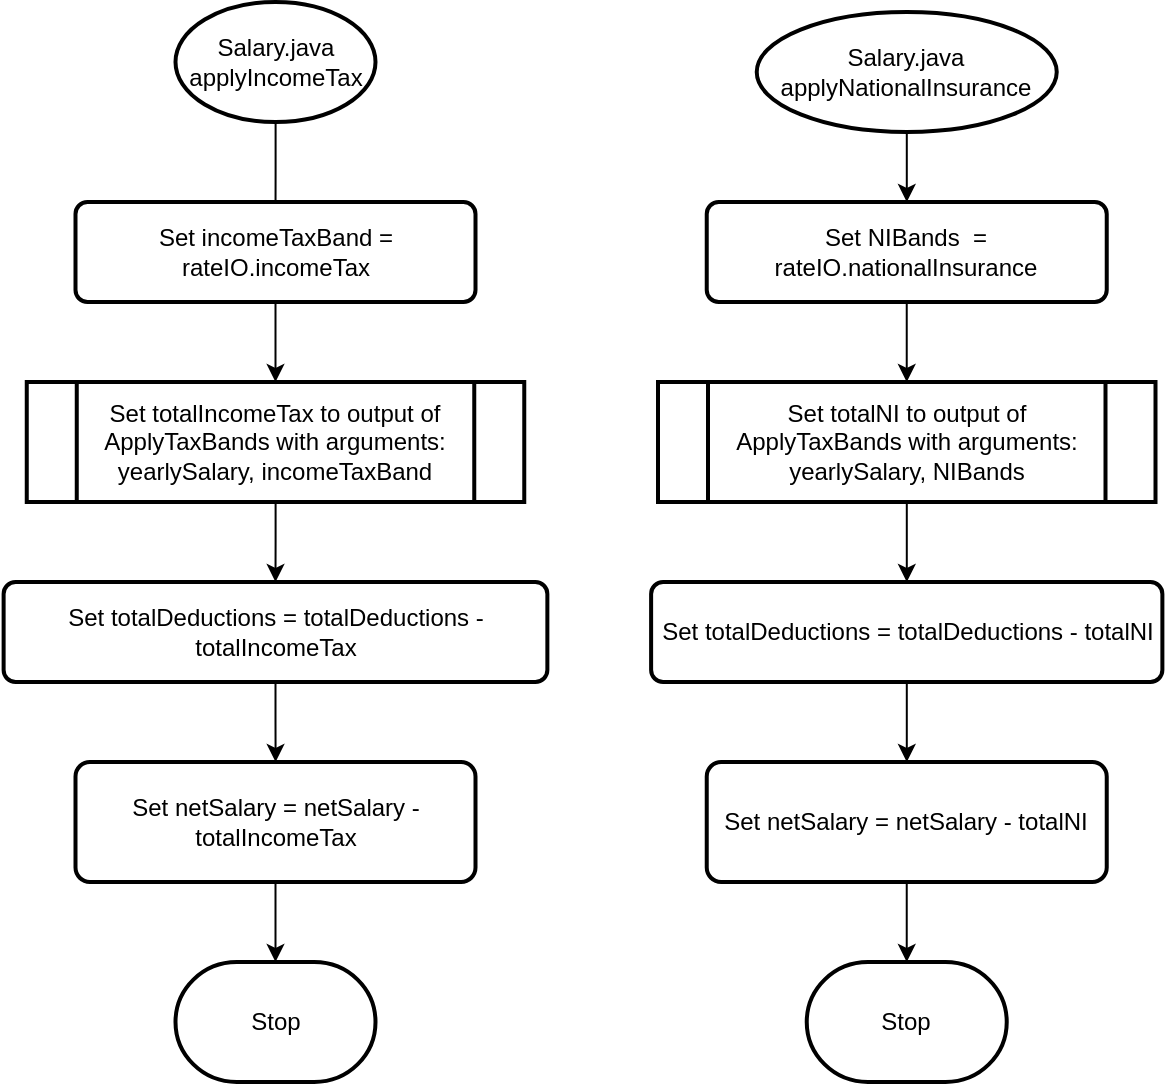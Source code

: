 <mxfile version="22.1.5" type="device">
  <diagram id="C5RBs43oDa-KdzZeNtuy" name="Page-1">
    <mxGraphModel dx="1975" dy="1088" grid="1" gridSize="10" guides="1" tooltips="1" connect="1" arrows="1" fold="1" page="1" pageScale="1" pageWidth="827" pageHeight="1169" math="0" shadow="0">
      <root>
        <mxCell id="WIyWlLk6GJQsqaUBKTNV-0" />
        <mxCell id="WIyWlLk6GJQsqaUBKTNV-1" parent="WIyWlLk6GJQsqaUBKTNV-0" />
        <mxCell id="Bx7wt8Y29IsXY4xVtoJw-0" value="" style="edgeStyle=orthogonalEdgeStyle;rounded=0;orthogonalLoop=1;jettySize=auto;html=1;" edge="1" parent="WIyWlLk6GJQsqaUBKTNV-1" source="Bx7wt8Y29IsXY4xVtoJw-1">
          <mxGeometry relative="1" as="geometry">
            <mxPoint x="148.75" y="140" as="targetPoint" />
          </mxGeometry>
        </mxCell>
        <mxCell id="Bx7wt8Y29IsXY4xVtoJw-1" value="Salary.java&lt;br&gt;applyIncomeTax" style="strokeWidth=2;html=1;shape=mxgraph.flowchart.start_1;whiteSpace=wrap;" vertex="1" parent="WIyWlLk6GJQsqaUBKTNV-1">
          <mxGeometry x="98.75" y="30" width="100" height="60" as="geometry" />
        </mxCell>
        <mxCell id="Bx7wt8Y29IsXY4xVtoJw-76" value="" style="edgeStyle=orthogonalEdgeStyle;rounded=0;orthogonalLoop=1;jettySize=auto;html=1;" edge="1" parent="WIyWlLk6GJQsqaUBKTNV-1" source="Bx7wt8Y29IsXY4xVtoJw-5" target="Bx7wt8Y29IsXY4xVtoJw-70">
          <mxGeometry relative="1" as="geometry" />
        </mxCell>
        <mxCell id="Bx7wt8Y29IsXY4xVtoJw-5" value="Salary.java&lt;br&gt;applyNationalInsurance" style="strokeWidth=2;html=1;shape=mxgraph.flowchart.start_1;whiteSpace=wrap;" vertex="1" parent="WIyWlLk6GJQsqaUBKTNV-1">
          <mxGeometry x="389.37" y="35" width="150" height="60" as="geometry" />
        </mxCell>
        <mxCell id="Bx7wt8Y29IsXY4xVtoJw-62" value="" style="edgeStyle=orthogonalEdgeStyle;rounded=0;orthogonalLoop=1;jettySize=auto;html=1;" edge="1" parent="WIyWlLk6GJQsqaUBKTNV-1" source="Bx7wt8Y29IsXY4xVtoJw-54" target="Bx7wt8Y29IsXY4xVtoJw-61">
          <mxGeometry relative="1" as="geometry" />
        </mxCell>
        <mxCell id="Bx7wt8Y29IsXY4xVtoJw-54" value="Set totalIncomeTax to output of ApplyTaxBands with arguments:&lt;div&gt;yearlySalary, incomeTaxBand&lt;br&gt;&lt;/div&gt;" style="shape=process;whiteSpace=wrap;html=1;backgroundOutline=1;strokeWidth=2;" vertex="1" parent="WIyWlLk6GJQsqaUBKTNV-1">
          <mxGeometry x="24.38" y="220" width="248.75" height="60" as="geometry" />
        </mxCell>
        <mxCell id="Bx7wt8Y29IsXY4xVtoJw-58" value="" style="edgeStyle=orthogonalEdgeStyle;rounded=0;orthogonalLoop=1;jettySize=auto;html=1;" edge="1" parent="WIyWlLk6GJQsqaUBKTNV-1" source="Bx7wt8Y29IsXY4xVtoJw-57" target="Bx7wt8Y29IsXY4xVtoJw-54">
          <mxGeometry relative="1" as="geometry" />
        </mxCell>
        <mxCell id="Bx7wt8Y29IsXY4xVtoJw-57" value="Set incomeTaxBand = rateIO.incomeTax" style="whiteSpace=wrap;html=1;strokeWidth=2;rounded=1;arcSize=12;" vertex="1" parent="WIyWlLk6GJQsqaUBKTNV-1">
          <mxGeometry x="48.75" y="130" width="200" height="50" as="geometry" />
        </mxCell>
        <mxCell id="Bx7wt8Y29IsXY4xVtoJw-64" value="" style="edgeStyle=orthogonalEdgeStyle;rounded=0;orthogonalLoop=1;jettySize=auto;html=1;" edge="1" parent="WIyWlLk6GJQsqaUBKTNV-1" source="Bx7wt8Y29IsXY4xVtoJw-61" target="Bx7wt8Y29IsXY4xVtoJw-63">
          <mxGeometry relative="1" as="geometry" />
        </mxCell>
        <mxCell id="Bx7wt8Y29IsXY4xVtoJw-61" value="Set totalDeductions = totalDeductions - totalIncomeTax" style="whiteSpace=wrap;html=1;strokeWidth=2;rounded=1;arcSize=12;" vertex="1" parent="WIyWlLk6GJQsqaUBKTNV-1">
          <mxGeometry x="12.81" y="320" width="271.87" height="50" as="geometry" />
        </mxCell>
        <mxCell id="Bx7wt8Y29IsXY4xVtoJw-66" value="" style="edgeStyle=orthogonalEdgeStyle;rounded=0;orthogonalLoop=1;jettySize=auto;html=1;" edge="1" parent="WIyWlLk6GJQsqaUBKTNV-1" source="Bx7wt8Y29IsXY4xVtoJw-63" target="Bx7wt8Y29IsXY4xVtoJw-65">
          <mxGeometry relative="1" as="geometry" />
        </mxCell>
        <mxCell id="Bx7wt8Y29IsXY4xVtoJw-63" value="Set netSalary = netSalary - totalIncomeTax" style="whiteSpace=wrap;html=1;strokeWidth=2;rounded=1;arcSize=12;" vertex="1" parent="WIyWlLk6GJQsqaUBKTNV-1">
          <mxGeometry x="48.75" y="410" width="200" height="60" as="geometry" />
        </mxCell>
        <mxCell id="Bx7wt8Y29IsXY4xVtoJw-65" value="Stop" style="strokeWidth=2;html=1;shape=mxgraph.flowchart.terminator;whiteSpace=wrap;" vertex="1" parent="WIyWlLk6GJQsqaUBKTNV-1">
          <mxGeometry x="98.75" y="510" width="100" height="60" as="geometry" />
        </mxCell>
        <mxCell id="Bx7wt8Y29IsXY4xVtoJw-67" value="" style="edgeStyle=orthogonalEdgeStyle;rounded=0;orthogonalLoop=1;jettySize=auto;html=1;" edge="1" parent="WIyWlLk6GJQsqaUBKTNV-1" source="Bx7wt8Y29IsXY4xVtoJw-68" target="Bx7wt8Y29IsXY4xVtoJw-72">
          <mxGeometry relative="1" as="geometry" />
        </mxCell>
        <mxCell id="Bx7wt8Y29IsXY4xVtoJw-68" value="Set totalNI to output of ApplyTaxBands with arguments:&lt;div&gt;yearlySalary, NIBands&lt;br&gt;&lt;/div&gt;" style="shape=process;whiteSpace=wrap;html=1;backgroundOutline=1;strokeWidth=2;" vertex="1" parent="WIyWlLk6GJQsqaUBKTNV-1">
          <mxGeometry x="340" y="220" width="248.75" height="60" as="geometry" />
        </mxCell>
        <mxCell id="Bx7wt8Y29IsXY4xVtoJw-69" value="" style="edgeStyle=orthogonalEdgeStyle;rounded=0;orthogonalLoop=1;jettySize=auto;html=1;" edge="1" parent="WIyWlLk6GJQsqaUBKTNV-1" source="Bx7wt8Y29IsXY4xVtoJw-70" target="Bx7wt8Y29IsXY4xVtoJw-68">
          <mxGeometry relative="1" as="geometry" />
        </mxCell>
        <mxCell id="Bx7wt8Y29IsXY4xVtoJw-70" value="Set NIBands&amp;nbsp; = rateIO.nationalInsurance" style="whiteSpace=wrap;html=1;strokeWidth=2;rounded=1;arcSize=12;" vertex="1" parent="WIyWlLk6GJQsqaUBKTNV-1">
          <mxGeometry x="364.37" y="130" width="200" height="50" as="geometry" />
        </mxCell>
        <mxCell id="Bx7wt8Y29IsXY4xVtoJw-71" value="" style="edgeStyle=orthogonalEdgeStyle;rounded=0;orthogonalLoop=1;jettySize=auto;html=1;" edge="1" parent="WIyWlLk6GJQsqaUBKTNV-1" source="Bx7wt8Y29IsXY4xVtoJw-72" target="Bx7wt8Y29IsXY4xVtoJw-74">
          <mxGeometry relative="1" as="geometry" />
        </mxCell>
        <mxCell id="Bx7wt8Y29IsXY4xVtoJw-72" value="Set totalDeductions = totalDeductions - totalNI" style="whiteSpace=wrap;html=1;strokeWidth=2;rounded=1;arcSize=12;" vertex="1" parent="WIyWlLk6GJQsqaUBKTNV-1">
          <mxGeometry x="336.56" y="320" width="255.63" height="50" as="geometry" />
        </mxCell>
        <mxCell id="Bx7wt8Y29IsXY4xVtoJw-73" value="" style="edgeStyle=orthogonalEdgeStyle;rounded=0;orthogonalLoop=1;jettySize=auto;html=1;" edge="1" parent="WIyWlLk6GJQsqaUBKTNV-1" source="Bx7wt8Y29IsXY4xVtoJw-74" target="Bx7wt8Y29IsXY4xVtoJw-75">
          <mxGeometry relative="1" as="geometry" />
        </mxCell>
        <mxCell id="Bx7wt8Y29IsXY4xVtoJw-74" value="Set netSalary = netSalary - totalNI" style="whiteSpace=wrap;html=1;strokeWidth=2;rounded=1;arcSize=12;" vertex="1" parent="WIyWlLk6GJQsqaUBKTNV-1">
          <mxGeometry x="364.37" y="410" width="200" height="60" as="geometry" />
        </mxCell>
        <mxCell id="Bx7wt8Y29IsXY4xVtoJw-75" value="Stop" style="strokeWidth=2;html=1;shape=mxgraph.flowchart.terminator;whiteSpace=wrap;" vertex="1" parent="WIyWlLk6GJQsqaUBKTNV-1">
          <mxGeometry x="414.37" y="510" width="100" height="60" as="geometry" />
        </mxCell>
      </root>
    </mxGraphModel>
  </diagram>
</mxfile>
